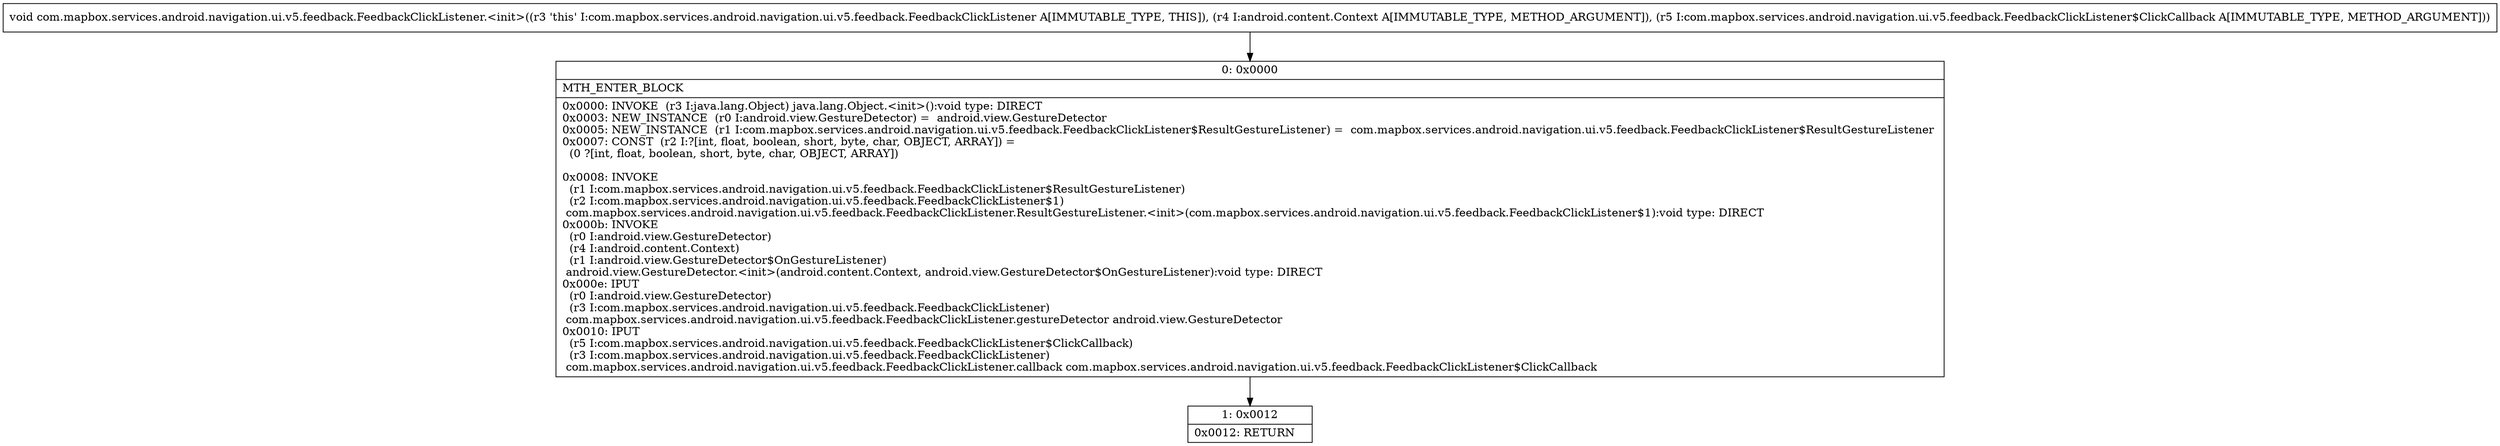 digraph "CFG forcom.mapbox.services.android.navigation.ui.v5.feedback.FeedbackClickListener.\<init\>(Landroid\/content\/Context;Lcom\/mapbox\/services\/android\/navigation\/ui\/v5\/feedback\/FeedbackClickListener$ClickCallback;)V" {
Node_0 [shape=record,label="{0\:\ 0x0000|MTH_ENTER_BLOCK\l|0x0000: INVOKE  (r3 I:java.lang.Object) java.lang.Object.\<init\>():void type: DIRECT \l0x0003: NEW_INSTANCE  (r0 I:android.view.GestureDetector) =  android.view.GestureDetector \l0x0005: NEW_INSTANCE  (r1 I:com.mapbox.services.android.navigation.ui.v5.feedback.FeedbackClickListener$ResultGestureListener) =  com.mapbox.services.android.navigation.ui.v5.feedback.FeedbackClickListener$ResultGestureListener \l0x0007: CONST  (r2 I:?[int, float, boolean, short, byte, char, OBJECT, ARRAY]) = \l  (0 ?[int, float, boolean, short, byte, char, OBJECT, ARRAY])\l \l0x0008: INVOKE  \l  (r1 I:com.mapbox.services.android.navigation.ui.v5.feedback.FeedbackClickListener$ResultGestureListener)\l  (r2 I:com.mapbox.services.android.navigation.ui.v5.feedback.FeedbackClickListener$1)\l com.mapbox.services.android.navigation.ui.v5.feedback.FeedbackClickListener.ResultGestureListener.\<init\>(com.mapbox.services.android.navigation.ui.v5.feedback.FeedbackClickListener$1):void type: DIRECT \l0x000b: INVOKE  \l  (r0 I:android.view.GestureDetector)\l  (r4 I:android.content.Context)\l  (r1 I:android.view.GestureDetector$OnGestureListener)\l android.view.GestureDetector.\<init\>(android.content.Context, android.view.GestureDetector$OnGestureListener):void type: DIRECT \l0x000e: IPUT  \l  (r0 I:android.view.GestureDetector)\l  (r3 I:com.mapbox.services.android.navigation.ui.v5.feedback.FeedbackClickListener)\l com.mapbox.services.android.navigation.ui.v5.feedback.FeedbackClickListener.gestureDetector android.view.GestureDetector \l0x0010: IPUT  \l  (r5 I:com.mapbox.services.android.navigation.ui.v5.feedback.FeedbackClickListener$ClickCallback)\l  (r3 I:com.mapbox.services.android.navigation.ui.v5.feedback.FeedbackClickListener)\l com.mapbox.services.android.navigation.ui.v5.feedback.FeedbackClickListener.callback com.mapbox.services.android.navigation.ui.v5.feedback.FeedbackClickListener$ClickCallback \l}"];
Node_1 [shape=record,label="{1\:\ 0x0012|0x0012: RETURN   \l}"];
MethodNode[shape=record,label="{void com.mapbox.services.android.navigation.ui.v5.feedback.FeedbackClickListener.\<init\>((r3 'this' I:com.mapbox.services.android.navigation.ui.v5.feedback.FeedbackClickListener A[IMMUTABLE_TYPE, THIS]), (r4 I:android.content.Context A[IMMUTABLE_TYPE, METHOD_ARGUMENT]), (r5 I:com.mapbox.services.android.navigation.ui.v5.feedback.FeedbackClickListener$ClickCallback A[IMMUTABLE_TYPE, METHOD_ARGUMENT])) }"];
MethodNode -> Node_0;
Node_0 -> Node_1;
}

